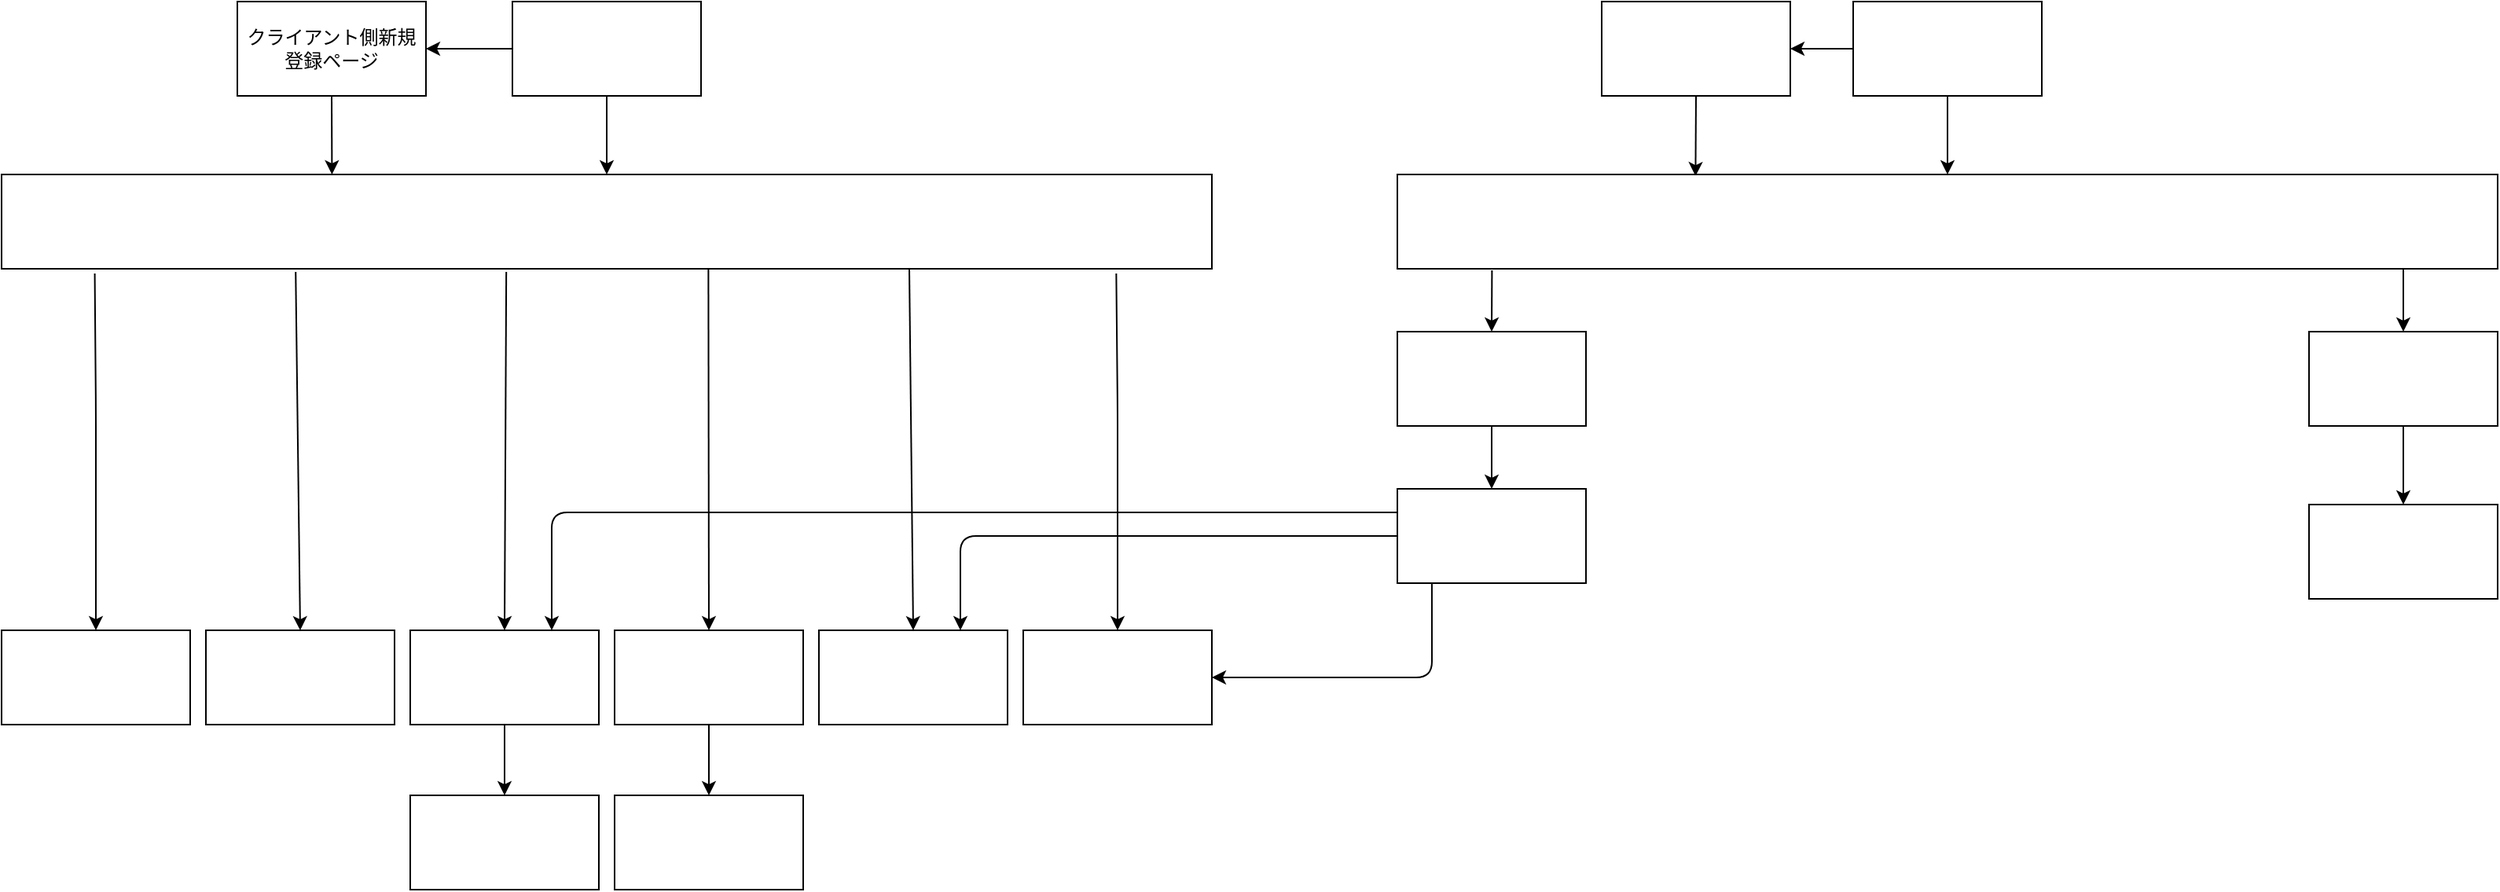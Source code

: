 <mxfile>
    <diagram id="P39Yb2Ib7U6hob2iC0FB" name="ページ1">
        <mxGraphModel dx="1894" dy="1135" grid="1" gridSize="10" guides="1" tooltips="1" connect="1" arrows="1" fold="1" page="1" pageScale="1" pageWidth="827" pageHeight="1169" math="0" shadow="0">
            <root>
                <mxCell id="0"/>
                <mxCell id="1" parent="0"/>
                <mxCell id="22" style="edgeStyle=none;html=1;exitX=0.5;exitY=1;exitDx=0;exitDy=0;entryX=0.273;entryY=0;entryDx=0;entryDy=0;fontColor=#FFFFFF;entryPerimeter=0;" edge="1" parent="1" source="3" target="4">
                    <mxGeometry relative="1" as="geometry">
                        <Array as="points"/>
                    </mxGeometry>
                </mxCell>
                <mxCell id="3" value="クライアント側新規登録ページ" style="rounded=0;whiteSpace=wrap;html=1;" vertex="1" parent="1">
                    <mxGeometry x="-648" y="20" width="120" height="60" as="geometry"/>
                </mxCell>
                <mxCell id="18" style="edgeStyle=none;html=1;exitX=0.077;exitY=1.05;exitDx=0;exitDy=0;entryX=0.5;entryY=0;entryDx=0;entryDy=0;fontColor=#FFFFFF;exitPerimeter=0;" edge="1" parent="1" source="4" target="11">
                    <mxGeometry relative="1" as="geometry">
                        <Array as="points">
                            <mxPoint x="-738" y="280"/>
                        </Array>
                    </mxGeometry>
                </mxCell>
                <mxCell id="c_7rAOlj5df30NCSuX67-46" style="edgeStyle=none;html=1;exitX=0.584;exitY=0.983;exitDx=0;exitDy=0;entryX=0.5;entryY=0;entryDx=0;entryDy=0;fontColor=#FFFFFF;exitPerimeter=0;" edge="1" parent="1" source="4" target="7">
                    <mxGeometry relative="1" as="geometry"/>
                </mxCell>
                <mxCell id="c_7rAOlj5df30NCSuX67-47" style="edgeStyle=none;html=1;entryX=0.5;entryY=0;entryDx=0;entryDy=0;fontColor=#FFFFFF;exitX=0.243;exitY=1.033;exitDx=0;exitDy=0;exitPerimeter=0;" edge="1" parent="1" source="4" target="10">
                    <mxGeometry relative="1" as="geometry">
                        <mxPoint x="-608" y="310" as="sourcePoint"/>
                    </mxGeometry>
                </mxCell>
                <mxCell id="c_7rAOlj5df30NCSuX67-48" style="edgeStyle=none;html=1;exitX=0.417;exitY=1.033;exitDx=0;exitDy=0;entryX=0.5;entryY=0;entryDx=0;entryDy=0;fontColor=#FFFFFF;exitPerimeter=0;" edge="1" parent="1" source="4" target="9">
                    <mxGeometry relative="1" as="geometry"/>
                </mxCell>
                <mxCell id="c_7rAOlj5df30NCSuX67-49" style="edgeStyle=none;html=1;entryX=0.5;entryY=0;entryDx=0;entryDy=0;fontColor=#FFFFFF;exitX=0.75;exitY=1;exitDx=0;exitDy=0;" edge="1" parent="1" source="4" target="c_7rAOlj5df30NCSuX67-34">
                    <mxGeometry relative="1" as="geometry">
                        <mxPoint x="-218" y="310" as="sourcePoint"/>
                    </mxGeometry>
                </mxCell>
                <mxCell id="c_7rAOlj5df30NCSuX67-50" style="edgeStyle=none;html=1;exitX=0.921;exitY=1.05;exitDx=0;exitDy=0;entryX=0.5;entryY=0;entryDx=0;entryDy=0;fontColor=#FFFFFF;exitPerimeter=0;" edge="1" parent="1" source="4" target="8">
                    <mxGeometry relative="1" as="geometry">
                        <Array as="points">
                            <mxPoint x="-88" y="280"/>
                        </Array>
                    </mxGeometry>
                </mxCell>
                <mxCell id="4" value="&lt;span style=&quot;font-family: Arial; font-size: 13px; text-align: left;&quot;&gt;&lt;font color=&quot;#ffffff&quot;&gt;ユーザーマイページ&lt;/font&gt;&lt;/span&gt;" style="rounded=0;whiteSpace=wrap;html=1;" vertex="1" parent="1">
                    <mxGeometry x="-798" y="130" width="770" height="60" as="geometry"/>
                </mxCell>
                <mxCell id="15" style="edgeStyle=none;html=1;exitX=0.5;exitY=1;exitDx=0;exitDy=0;entryX=0.5;entryY=0;entryDx=0;entryDy=0;fontColor=#FFFFFF;" edge="1" parent="1" source="5" target="4">
                    <mxGeometry relative="1" as="geometry"/>
                </mxCell>
                <mxCell id="c_7rAOlj5df30NCSuX67-42" style="edgeStyle=none;html=1;exitX=0;exitY=0.5;exitDx=0;exitDy=0;entryX=1;entryY=0.5;entryDx=0;entryDy=0;fontColor=#FFFFFF;" edge="1" parent="1" source="5" target="3">
                    <mxGeometry relative="1" as="geometry"/>
                </mxCell>
                <mxCell id="5" value="&lt;span style=&quot;font-family: Arial; font-size: 13px; text-align: left;&quot;&gt;&lt;font color=&quot;#ffffff&quot;&gt;ログインページ&lt;/font&gt;&lt;/span&gt;" style="rounded=0;whiteSpace=wrap;html=1;" vertex="1" parent="1">
                    <mxGeometry x="-473" y="20" width="120" height="60" as="geometry"/>
                </mxCell>
                <mxCell id="6" value="&lt;span style=&quot;font-family: Arial; font-size: 13px; text-align: left;&quot;&gt;&lt;font style=&quot;&quot; color=&quot;#ffffff&quot;&gt;ユーザー情報編集ページ&lt;/font&gt;&lt;/span&gt;" style="rounded=0;whiteSpace=wrap;html=1;" vertex="1" parent="1">
                    <mxGeometry x="-408" y="525" width="120" height="60" as="geometry"/>
                </mxCell>
                <mxCell id="23" style="edgeStyle=none;html=1;exitX=0.5;exitY=1;exitDx=0;exitDy=0;entryX=0.5;entryY=0;entryDx=0;entryDy=0;fontColor=#FFFFFF;" edge="1" parent="1" source="7" target="6">
                    <mxGeometry relative="1" as="geometry"/>
                </mxCell>
                <mxCell id="7" value="&lt;span style=&quot;font-family: Arial; font-size: 13px; text-align: left;&quot;&gt;&lt;font style=&quot;&quot; color=&quot;#ffffff&quot;&gt;ユーザー情報一覧ページ&lt;/font&gt;&lt;/span&gt;" style="rounded=0;whiteSpace=wrap;html=1;" vertex="1" parent="1">
                    <mxGeometry x="-408" y="420" width="120" height="60" as="geometry"/>
                </mxCell>
                <mxCell id="8" value="&lt;span style=&quot;font-family: Arial; font-size: 13px; text-align: left;&quot;&gt;&lt;font style=&quot;&quot; color=&quot;#ffffff&quot;&gt;チャット一覧/投稿ページ&lt;/font&gt;&lt;/span&gt;" style="rounded=0;whiteSpace=wrap;html=1;fillColor=default;" vertex="1" parent="1">
                    <mxGeometry x="-148" y="420" width="120" height="60" as="geometry"/>
                </mxCell>
                <mxCell id="c_7rAOlj5df30NCSuX67-60" style="edgeStyle=none;html=1;exitX=0.5;exitY=1;exitDx=0;exitDy=0;entryX=0.5;entryY=0;entryDx=0;entryDy=0;fontColor=#FFFFFF;" edge="1" parent="1" source="9" target="c_7rAOlj5df30NCSuX67-59">
                    <mxGeometry relative="1" as="geometry"/>
                </mxCell>
                <mxCell id="9" value="&lt;span style=&quot;font-family: Arial; font-size: 13px; text-align: left;&quot;&gt;&lt;font style=&quot;&quot; color=&quot;#ffffff&quot;&gt;報告履歴一覧ページ&lt;/font&gt;&lt;/span&gt;" style="rounded=0;whiteSpace=wrap;html=1;fillColor=default;" vertex="1" parent="1">
                    <mxGeometry x="-538" y="420" width="120" height="60" as="geometry"/>
                </mxCell>
                <mxCell id="10" value="&lt;span style=&quot;font-family: Arial; font-size: 13px; text-align: left;&quot;&gt;運動報告ページ&lt;/span&gt;" style="rounded=0;whiteSpace=wrap;html=1;labelBackgroundColor=none;fontColor=#FFFFFF;fillColor=default;" vertex="1" parent="1">
                    <mxGeometry x="-668" y="420" width="120" height="60" as="geometry"/>
                </mxCell>
                <mxCell id="11" value="&lt;span style=&quot;font-family: Arial; font-size: 13px; text-align: left;&quot;&gt;食事報告ページ&lt;/span&gt;" style="rounded=0;whiteSpace=wrap;html=1;labelBackgroundColor=none;fontColor=#FFFFFF;fillColor=default;" vertex="1" parent="1">
                    <mxGeometry x="-798" y="420" width="120" height="60" as="geometry"/>
                </mxCell>
                <mxCell id="c_7rAOlj5df30NCSuX67-58" style="edgeStyle=none;html=1;exitX=0.5;exitY=1;exitDx=0;exitDy=0;entryX=0.271;entryY=0.017;entryDx=0;entryDy=0;entryPerimeter=0;fontColor=#FFFFFF;" edge="1" parent="1" source="c_7rAOlj5df30NCSuX67-23" target="c_7rAOlj5df30NCSuX67-24">
                    <mxGeometry relative="1" as="geometry"/>
                </mxCell>
                <mxCell id="c_7rAOlj5df30NCSuX67-23" value="&lt;span style=&quot;font-family: Arial; font-size: 13px; text-align: left;&quot;&gt;トレーナー登録ページ&lt;/span&gt;" style="rounded=0;whiteSpace=wrap;html=1;labelBackgroundColor=none;fontColor=#FFFFFF;fillColor=default;" vertex="1" parent="1">
                    <mxGeometry x="220" y="20" width="120" height="60" as="geometry"/>
                </mxCell>
                <mxCell id="c_7rAOlj5df30NCSuX67-55" style="edgeStyle=none;html=1;exitX=0.086;exitY=1.017;exitDx=0;exitDy=0;entryX=0.5;entryY=0;entryDx=0;entryDy=0;fontColor=#FFFFFF;exitPerimeter=0;" edge="1" parent="1" source="c_7rAOlj5df30NCSuX67-24" target="c_7rAOlj5df30NCSuX67-28">
                    <mxGeometry relative="1" as="geometry"/>
                </mxCell>
                <mxCell id="c_7rAOlj5df30NCSuX67-56" style="edgeStyle=none;html=1;entryX=0.5;entryY=0;entryDx=0;entryDy=0;fontColor=#FFFFFF;" edge="1" parent="1" target="c_7rAOlj5df30NCSuX67-29">
                    <mxGeometry relative="1" as="geometry">
                        <mxPoint x="730" y="170" as="sourcePoint"/>
                    </mxGeometry>
                </mxCell>
                <mxCell id="c_7rAOlj5df30NCSuX67-24" value="&lt;span style=&quot;font-family: Arial; font-size: 13px; text-align: left;&quot;&gt;トレーナーマイページ&lt;/span&gt;" style="rounded=0;whiteSpace=wrap;html=1;labelBackgroundColor=none;fontColor=#FFFFFF;fillColor=default;" vertex="1" parent="1">
                    <mxGeometry x="90" y="130" width="700" height="60" as="geometry"/>
                </mxCell>
                <mxCell id="c_7rAOlj5df30NCSuX67-44" style="edgeStyle=none;html=1;exitX=0;exitY=0.5;exitDx=0;exitDy=0;entryX=1;entryY=0.5;entryDx=0;entryDy=0;fontColor=#FFFFFF;" edge="1" parent="1" source="c_7rAOlj5df30NCSuX67-25" target="c_7rAOlj5df30NCSuX67-23">
                    <mxGeometry relative="1" as="geometry"/>
                </mxCell>
                <mxCell id="c_7rAOlj5df30NCSuX67-57" style="edgeStyle=none;html=1;exitX=0.5;exitY=1;exitDx=0;exitDy=0;entryX=0.5;entryY=0;entryDx=0;entryDy=0;fontColor=#FFFFFF;" edge="1" parent="1" source="c_7rAOlj5df30NCSuX67-25" target="c_7rAOlj5df30NCSuX67-24">
                    <mxGeometry relative="1" as="geometry"/>
                </mxCell>
                <mxCell id="c_7rAOlj5df30NCSuX67-25" value="&lt;span style=&quot;font-family: Arial; font-size: 13px; text-align: left;&quot;&gt;トレーナーログインページ&lt;/span&gt;" style="rounded=0;whiteSpace=wrap;html=1;labelBackgroundColor=none;fontColor=#FFFFFF;fillColor=default;" vertex="1" parent="1">
                    <mxGeometry x="380" y="20" width="120" height="60" as="geometry"/>
                </mxCell>
                <mxCell id="c_7rAOlj5df30NCSuX67-36" style="edgeStyle=none;html=1;exitX=0.183;exitY=0.983;exitDx=0;exitDy=0;entryX=1;entryY=0.5;entryDx=0;entryDy=0;fontColor=#FFFFFF;exitPerimeter=0;" edge="1" parent="1" source="c_7rAOlj5df30NCSuX67-26" target="8">
                    <mxGeometry relative="1" as="geometry">
                        <Array as="points">
                            <mxPoint x="112" y="450"/>
                        </Array>
                    </mxGeometry>
                </mxCell>
                <mxCell id="c_7rAOlj5df30NCSuX67-37" style="edgeStyle=none;html=1;exitX=0;exitY=0.5;exitDx=0;exitDy=0;entryX=0.75;entryY=0;entryDx=0;entryDy=0;fontColor=#FFFFFF;" edge="1" parent="1" source="c_7rAOlj5df30NCSuX67-26" target="c_7rAOlj5df30NCSuX67-34">
                    <mxGeometry relative="1" as="geometry">
                        <Array as="points">
                            <mxPoint x="-188" y="360"/>
                        </Array>
                    </mxGeometry>
                </mxCell>
                <mxCell id="c_7rAOlj5df30NCSuX67-38" style="edgeStyle=none;html=1;exitX=0;exitY=0.25;exitDx=0;exitDy=0;entryX=0.75;entryY=0;entryDx=0;entryDy=0;fontColor=#FFFFFF;" edge="1" parent="1" source="c_7rAOlj5df30NCSuX67-26" target="9">
                    <mxGeometry relative="1" as="geometry">
                        <Array as="points">
                            <mxPoint x="-448" y="345"/>
                        </Array>
                    </mxGeometry>
                </mxCell>
                <mxCell id="c_7rAOlj5df30NCSuX67-26" value="&lt;span style=&quot;font-family: Arial; font-size: 13px; text-align: left;&quot;&gt;クライアント詳細ページ&lt;/span&gt;" style="rounded=0;whiteSpace=wrap;html=1;labelBackgroundColor=none;fontColor=#FFFFFF;fillColor=default;" vertex="1" parent="1">
                    <mxGeometry x="90" y="330" width="120" height="60" as="geometry"/>
                </mxCell>
                <mxCell id="c_7rAOlj5df30NCSuX67-27" value="&lt;span style=&quot;font-family: Arial; font-size: 13px; text-align: left;&quot;&gt;トレーナー情報編集ページ&lt;/span&gt;" style="rounded=0;whiteSpace=wrap;html=1;labelBackgroundColor=none;fontColor=#FFFFFF;fillColor=default;" vertex="1" parent="1">
                    <mxGeometry x="670" y="340" width="120" height="60" as="geometry"/>
                </mxCell>
                <mxCell id="c_7rAOlj5df30NCSuX67-54" style="edgeStyle=none;html=1;exitX=0.5;exitY=1;exitDx=0;exitDy=0;entryX=0.5;entryY=0;entryDx=0;entryDy=0;fontColor=#FFFFFF;" edge="1" parent="1" source="c_7rAOlj5df30NCSuX67-28" target="c_7rAOlj5df30NCSuX67-26">
                    <mxGeometry relative="1" as="geometry"/>
                </mxCell>
                <mxCell id="c_7rAOlj5df30NCSuX67-28" value="&lt;span style=&quot;font-family: Arial; font-size: 13px; text-align: left;&quot;&gt;担当クライアント一覧ページ&lt;/span&gt;" style="rounded=0;whiteSpace=wrap;html=1;labelBackgroundColor=none;fontColor=#FFFFFF;fillColor=default;" vertex="1" parent="1">
                    <mxGeometry x="90" y="230" width="120" height="60" as="geometry"/>
                </mxCell>
                <mxCell id="c_7rAOlj5df30NCSuX67-53" style="edgeStyle=none;html=1;exitX=0.5;exitY=1;exitDx=0;exitDy=0;entryX=0.5;entryY=0;entryDx=0;entryDy=0;fontColor=#FFFFFF;" edge="1" parent="1" source="c_7rAOlj5df30NCSuX67-29" target="c_7rAOlj5df30NCSuX67-27">
                    <mxGeometry relative="1" as="geometry"/>
                </mxCell>
                <mxCell id="c_7rAOlj5df30NCSuX67-29" value="&lt;span style=&quot;font-family: Arial; font-size: 13px; text-align: left;&quot;&gt;トレーナー情報一覧ページ&lt;/span&gt;" style="rounded=0;whiteSpace=wrap;html=1;labelBackgroundColor=none;fontColor=#FFFFFF;fillColor=default;" vertex="1" parent="1">
                    <mxGeometry x="670" y="230" width="120" height="60" as="geometry"/>
                </mxCell>
                <mxCell id="c_7rAOlj5df30NCSuX67-34" value="&lt;span style=&quot;font-family: Arial; font-size: 13px; text-align: left;&quot;&gt;ユーザーフィジカル情報一覧&lt;/span&gt;" style="rounded=0;whiteSpace=wrap;html=1;labelBackgroundColor=none;fontColor=#FFFFFF;fillColor=default;" vertex="1" parent="1">
                    <mxGeometry x="-278" y="420" width="120" height="60" as="geometry"/>
                </mxCell>
                <mxCell id="c_7rAOlj5df30NCSuX67-59" value="報告履歴詳細ページ" style="rounded=0;whiteSpace=wrap;html=1;labelBackgroundColor=none;fontColor=#FFFFFF;fillColor=default;" vertex="1" parent="1">
                    <mxGeometry x="-538" y="525" width="120" height="60" as="geometry"/>
                </mxCell>
            </root>
        </mxGraphModel>
    </diagram>
</mxfile>